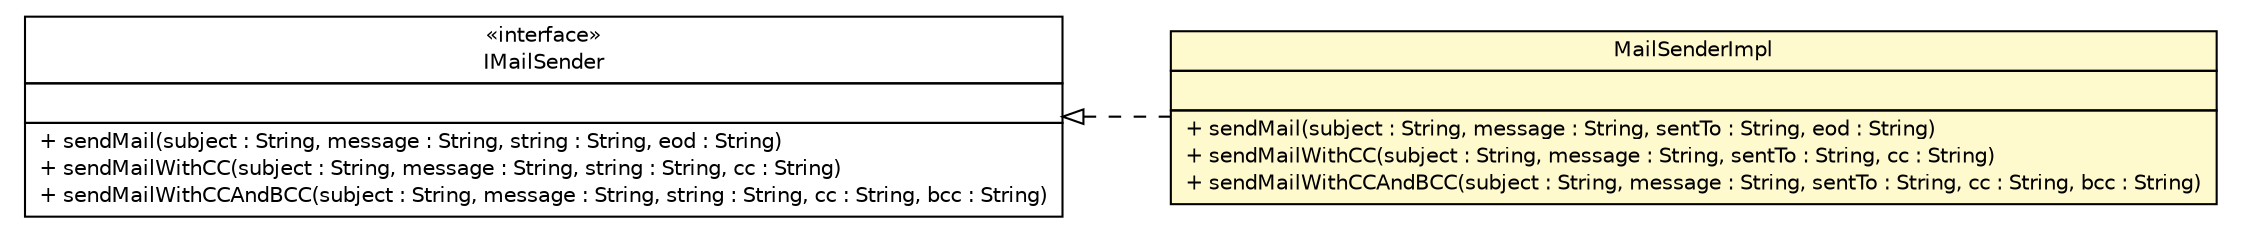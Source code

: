 #!/usr/local/bin/dot
#
# Class diagram 
# Generated by UMLGraph version 5.1 (http://www.umlgraph.org/)
#

digraph G {
	edge [fontname="Helvetica",fontsize=10,labelfontname="Helvetica",labelfontsize=10];
	node [fontname="Helvetica",fontsize=10,shape=plaintext];
	nodesep=0.25;
	ranksep=0.5;
	rankdir=LR;
	// com.inn.headstartdemo.service.mail.IMailSender
	c28580 [label=<<table title="com.inn.headstartdemo.service.mail.IMailSender" border="0" cellborder="1" cellspacing="0" cellpadding="2" port="p" href="../IMailSender.html">
		<tr><td><table border="0" cellspacing="0" cellpadding="1">
<tr><td align="center" balign="center"> &#171;interface&#187; </td></tr>
<tr><td align="center" balign="center"> IMailSender </td></tr>
		</table></td></tr>
		<tr><td><table border="0" cellspacing="0" cellpadding="1">
<tr><td align="left" balign="left">  </td></tr>
		</table></td></tr>
		<tr><td><table border="0" cellspacing="0" cellpadding="1">
<tr><td align="left" balign="left"> + sendMail(subject : String, message : String, string : String, eod : String) </td></tr>
<tr><td align="left" balign="left"> + sendMailWithCC(subject : String, message : String, string : String, cc : String) </td></tr>
<tr><td align="left" balign="left"> + sendMailWithCCAndBCC(subject : String, message : String, string : String, cc : String, bcc : String) </td></tr>
		</table></td></tr>
		</table>>, fontname="Helvetica", fontcolor="black", fontsize=10.0];
	// com.inn.headstartdemo.service.mail.impl.MailSenderImpl
	c28582 [label=<<table title="com.inn.headstartdemo.service.mail.impl.MailSenderImpl" border="0" cellborder="1" cellspacing="0" cellpadding="2" port="p" bgcolor="lemonChiffon" href="./MailSenderImpl.html">
		<tr><td><table border="0" cellspacing="0" cellpadding="1">
<tr><td align="center" balign="center"> MailSenderImpl </td></tr>
		</table></td></tr>
		<tr><td><table border="0" cellspacing="0" cellpadding="1">
<tr><td align="left" balign="left">  </td></tr>
		</table></td></tr>
		<tr><td><table border="0" cellspacing="0" cellpadding="1">
<tr><td align="left" balign="left"> + sendMail(subject : String, message : String, sentTo : String, eod : String) </td></tr>
<tr><td align="left" balign="left"> + sendMailWithCC(subject : String, message : String, sentTo : String, cc : String) </td></tr>
<tr><td align="left" balign="left"> + sendMailWithCCAndBCC(subject : String, message : String, sentTo : String, cc : String, bcc : String) </td></tr>
		</table></td></tr>
		</table>>, fontname="Helvetica", fontcolor="black", fontsize=10.0];
	//com.inn.headstartdemo.service.mail.impl.MailSenderImpl implements com.inn.headstartdemo.service.mail.IMailSender
	c28580:p -> c28582:p [dir=back,arrowtail=empty,style=dashed];
}

